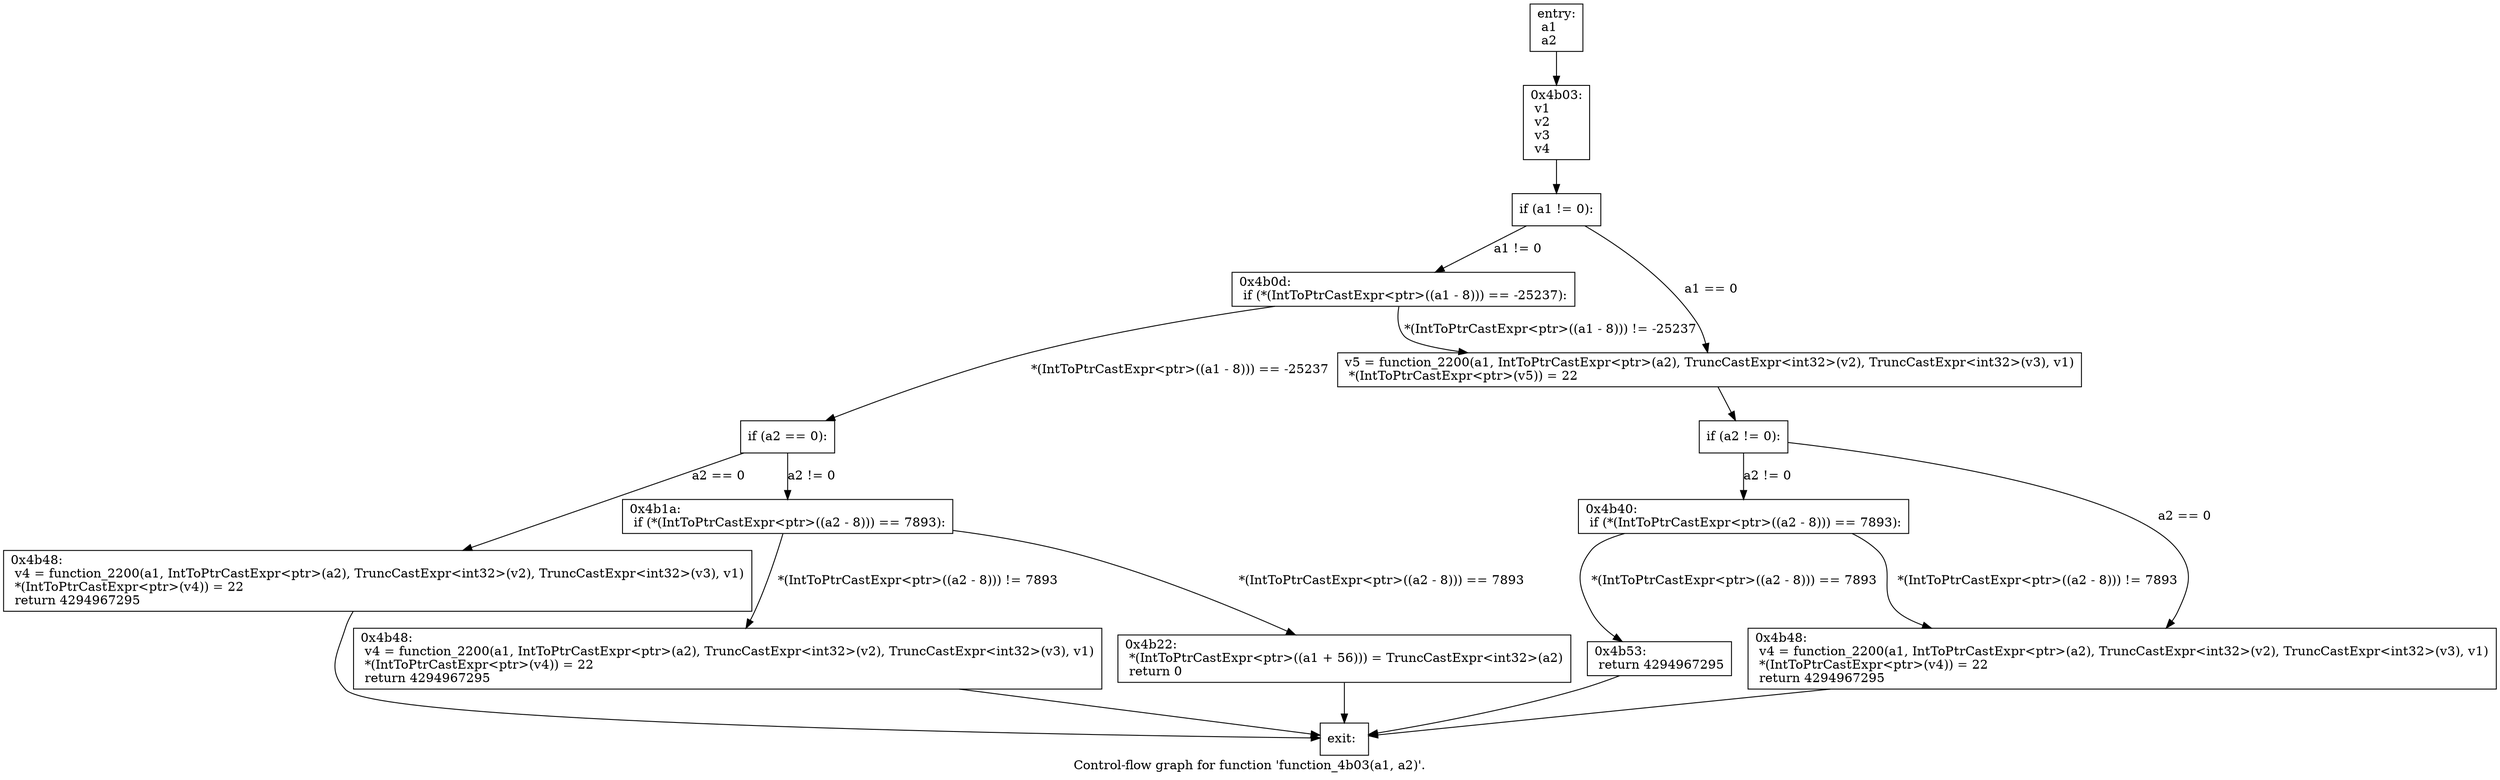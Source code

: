 digraph "Control-flow graph for function 'function_4b03(a1, a2)'." {
  label="Control-flow graph for function 'function_4b03(a1, a2)'.";
  node [shape=record];

  Node081A1940 [label="{entry:\l  a1\l  a2\l}"];
  Node081A1940 -> Node081A1A18;
  Node081A1A18 [label="{0x4b03:\l  v1\l  v2\l  v3\l  v4\l}"];
  Node081A1A18 -> Node081A1868;
  Node081A1868 [label="{  if (a1 != 0):\l}"];
  Node081A1868 -> Node081A14C0 [label="a1 != 0"];
  Node081A1868 -> Node081A1598 [label="a1 == 0"];
  Node081A14C0 [label="{0x4b0d:\l  if (*(IntToPtrCastExpr\<ptr\>((a1 - 8))) == -25237):\l}"];
  Node081A14C0 -> Node081A20D8 [label="*(IntToPtrCastExpr\<ptr\>((a1 - 8))) == -25237"];
  Node081A14C0 -> Node081A1598 [label="*(IntToPtrCastExpr\<ptr\>((a1 - 8))) != -25237"];
  Node081A1598 [label="{  v5 = function_2200(a1, IntToPtrCastExpr\<ptr\>(a2), TruncCastExpr\<int32\>(v2), TruncCastExpr\<int32\>(v3), v1)\l  *(IntToPtrCastExpr\<ptr\>(v5)) = 22\l}"];
  Node081A1598 -> Node081A1478;
  Node081A20D8 [label="{  if (a2 == 0):\l}"];
  Node081A20D8 -> Node081A2120 [label="a2 == 0"];
  Node081A20D8 -> Node081A2510 [label="a2 != 0"];
  Node081A1478 [label="{  if (a2 != 0):\l}"];
  Node081A1478 -> Node081A15E0 [label="a2 != 0"];
  Node081A1478 -> Node081A19D0 [label="a2 == 0"];
  Node081A2120 [label="{0x4b48:\l  v4 = function_2200(a1, IntToPtrCastExpr\<ptr\>(a2), TruncCastExpr\<int32\>(v2), TruncCastExpr\<int32\>(v3), v1)\l  *(IntToPtrCastExpr\<ptr\>(v4)) = 22\l  return 4294967295\l}"];
  Node081A2120 -> Node081A1790;
  Node081A2510 [label="{0x4b1a:\l  if (*(IntToPtrCastExpr\<ptr\>((a2 - 8))) == 7893):\l}"];
  Node081A2510 -> Node081A23A8 [label="*(IntToPtrCastExpr\<ptr\>((a2 - 8))) == 7893"];
  Node081A2510 -> Node081A21F8 [label="*(IntToPtrCastExpr\<ptr\>((a2 - 8))) != 7893"];
  Node081A15E0 [label="{0x4b40:\l  if (*(IntToPtrCastExpr\<ptr\>((a2 - 8))) == 7893):\l}"];
  Node081A15E0 -> Node081A1F28 [label="*(IntToPtrCastExpr\<ptr\>((a2 - 8))) == 7893"];
  Node081A15E0 -> Node081A19D0 [label="*(IntToPtrCastExpr\<ptr\>((a2 - 8))) != 7893"];
  Node081A19D0 [label="{0x4b48:\l  v4 = function_2200(a1, IntToPtrCastExpr\<ptr\>(a2), TruncCastExpr\<int32\>(v2), TruncCastExpr\<int32\>(v3), v1)\l  *(IntToPtrCastExpr\<ptr\>(v4)) = 22\l  return 4294967295\l}"];
  Node081A19D0 -> Node081A1790;
  Node081A1790 [label="{exit:\l}"];
  Node081A23A8 [label="{0x4b22:\l  *(IntToPtrCastExpr\<ptr\>((a1 + 56))) = TruncCastExpr\<int32\>(a2)\l  return 0\l}"];
  Node081A23A8 -> Node081A1790;
  Node081A21F8 [label="{0x4b48:\l  v4 = function_2200(a1, IntToPtrCastExpr\<ptr\>(a2), TruncCastExpr\<int32\>(v2), TruncCastExpr\<int32\>(v3), v1)\l  *(IntToPtrCastExpr\<ptr\>(v4)) = 22\l  return 4294967295\l}"];
  Node081A21F8 -> Node081A1790;
  Node081A1F28 [label="{0x4b53:\l  return 4294967295\l}"];
  Node081A1F28 -> Node081A1790;

}
